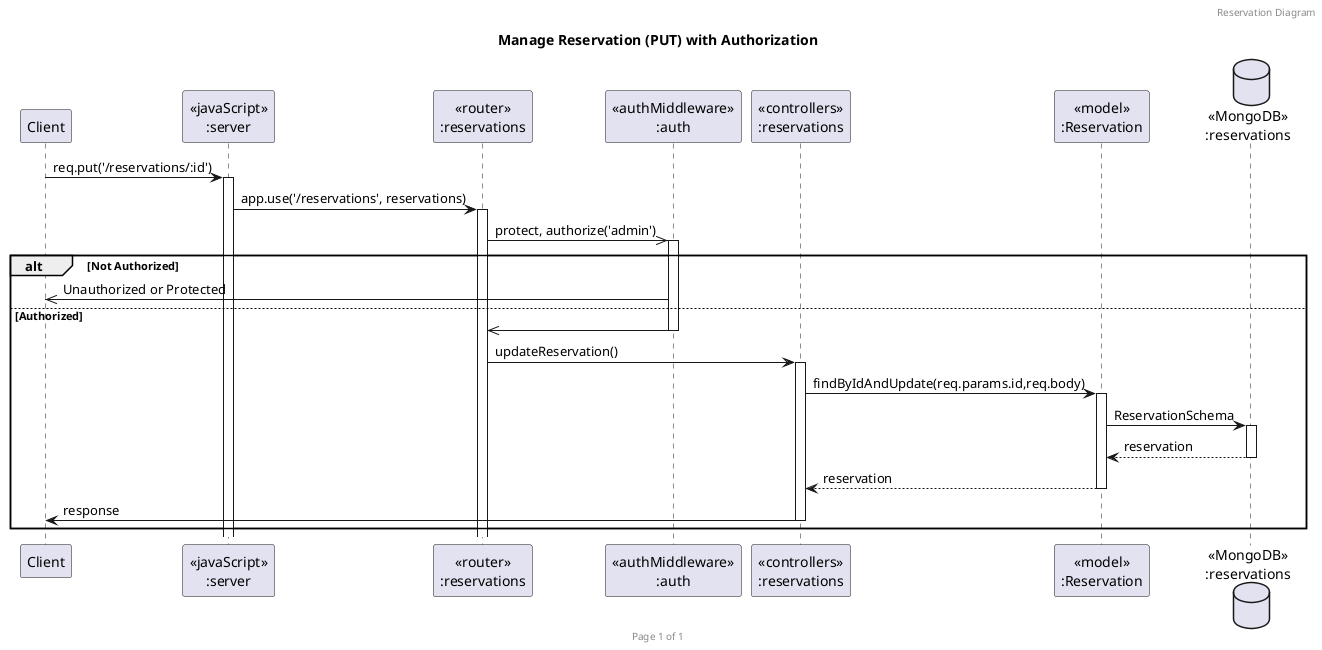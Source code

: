 @startuml
header Reservation Diagram
footer Page %page% of %lastpage%
title "Manage Reservation (PUT) with Authorization"

participant "Client" as client
participant "<<javaScript>>\n:server" as server
participant "<<router>>\n:reservations" as routerReservations
participant "<<authMiddleware>>\n:auth" as authMiddleware
participant "<<controllers>>\n:reservations" as controllersReservations
participant "<<model>>\n:Reservation" as modelReservation
database "<<MongoDB>>\n:reservations" as ReservationsDatabase

client->server ++:req.put('/reservations/:id')
server->routerReservations ++:app.use('/reservations', reservations)
routerReservations->>authMiddleware ++:protect, authorize('admin')

alt Not Authorized
    authMiddleware->>client :Unauthorized or Protected
else Authorized
    authMiddleware->>routerReservations -- :
    routerReservations->controllersReservations ++:updateReservation()
    controllersReservations->modelReservation ++:findByIdAndUpdate(req.params.id,req.body)
    modelReservation ->ReservationsDatabase ++: ReservationSchema
    ReservationsDatabase --> modelReservation --: reservation
    controllersReservations <-- modelReservation --: reservation
    controllersReservations->client --:response
end



@enduml